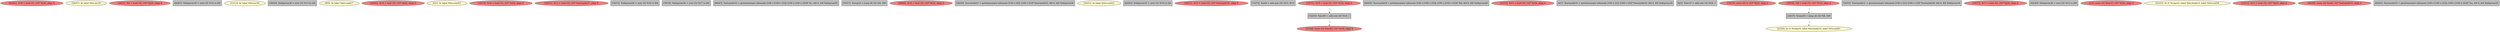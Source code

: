 
digraph G {


node1553 [fillcolor=lightcoral,label="[60/61]  %18 = load i32, i32* %j20, align 4",shape=ellipse,style=filled ]
node1550 [fillcolor=lemonchiffon,label="[56/57]  br label %for.inc39",shape=ellipse,style=filled ]
node1576 [fillcolor=lightcoral,label="[30/31]  %9 = load i32, i32* %j20, align 4",shape=ellipse,style=filled ]
node1547 [fillcolor=grey,label="[66/67]  %idxprom30 = sext i32 %14 to i64",shape=rectangle,style=filled ]
node1551 [fillcolor=lemonchiffon,label="[12/13]  br label %for.inc36",shape=ellipse,style=filled ]
node1549 [fillcolor=grey,label="[58/59]  %idxprom28 = sext i32 %13 to i64",shape=rectangle,style=filled ]
node1540 [fillcolor=lemonchiffon,label="[8/9]  br label %for.cond17",shape=ellipse,style=filled ]
node1556 [fillcolor=lightcoral,label="[44/45]  %14 = load i32, i32* %j20, align 4",shape=ellipse,style=filled ]
node1558 [fillcolor=lemonchiffon,label="[0/1]  br label %for.cond21",shape=ellipse,style=filled ]
node1541 [fillcolor=lightcoral,label="[18/19]  %10 = load i32, i32* %i16, align 4",shape=ellipse,style=filled ]
node1542 [fillcolor=lightcoral,label="[20/21]  %12 = load i32, i32* %arrayidx27, align 4",shape=ellipse,style=filled ]
node1546 [fillcolor=grey,label="[14/15]  %idxprom24 = sext i32 %10 to i64",shape=rectangle,style=filled ]
node1544 [fillcolor=grey,label="[78/79]  %idxprom34 = sext i32 %17 to i64",shape=rectangle,style=filled ]
node1571 [fillcolor=grey,label="[46/47]  %arrayidx33 = getelementptr inbounds [100 x [100 x i32]], [100 x [100 x i32]]* %c, i64 0, i64 %idxprom32",shape=rectangle,style=filled ]
node1543 [fillcolor=grey,label="[16/17]  %cmp22 = icmp slt i32 %9, 100",shape=rectangle,style=filled ]
node1545 [fillcolor=lightcoral,label="[68/69]  %16 = load i32, i32* %i16, align 4",shape=ellipse,style=filled ]
node1575 [fillcolor=grey,label="[28/29]  %arrayidx27 = getelementptr inbounds [100 x i32], [100 x i32]* %arrayidx25, i64 0, i64 %idxprom26",shape=rectangle,style=filled ]
node1554 [fillcolor=lemonchiffon,label="[50/51]  br label %for.cond21",shape=ellipse,style=filled ]
node1552 [fillcolor=grey,label="[62/63]  %idxprom32 = sext i32 %16 to i64",shape=rectangle,style=filled ]
node1559 [fillcolor=lightcoral,label="[36/37]  %15 = load i32, i32* %arrayidx31, align 4",shape=ellipse,style=filled ]
node1567 [fillcolor=grey,label="[72/73]  %add = add nsw i32 %12, %15",shape=rectangle,style=filled ]
node1560 [fillcolor=grey,label="[32/35]  %inc40 = add nsw i32 %19, 1",shape=rectangle,style=filled ]
node1548 [fillcolor=grey,label="[64/65]  %arrayidx29 = getelementptr inbounds [100 x [100 x i32]], [100 x [100 x i32]]* %b, i64 0, i64 %idxprom28",shape=rectangle,style=filled ]
node1561 [fillcolor=lightcoral,label="[52/53]  %13 = load i32, i32* %i16, align 4",shape=ellipse,style=filled ]
node1563 [fillcolor=grey,label="[6/7]  %arrayidx35 = getelementptr inbounds [100 x i32], [100 x i32]* %arrayidx33, i64 0, i64 %idxprom34",shape=rectangle,style=filled ]
node1562 [fillcolor=grey,label="[4/5]  %inc37 = add nsw i32 %18, 1",shape=rectangle,style=filled ]
node1565 [fillcolor=lightcoral,label="[74/75]  store i32 0, i32* %j20, align 4",shape=ellipse,style=filled ]
node1578 [fillcolor=lemonchiffon,label="[25/26]  br i1 %cmp18, label %for.body19, label %for.end41",shape=ellipse,style=filled ]
node1577 [fillcolor=grey,label="[54/55]  %arrayidx31 = getelementptr inbounds [100 x i32], [100 x i32]* %arrayidx29, i64 0, i64 %idxprom30",shape=rectangle,style=filled ]
node1564 [fillcolor=lightcoral,label="[76/77]  %17 = load i32, i32* %j20, align 4",shape=ellipse,style=filled ]
node1566 [fillcolor=grey,label="[42/43]  %idxprom26 = sext i32 %11 to i64",shape=rectangle,style=filled ]
node1555 [fillcolor=lightcoral,label="[2/3]  store i32 %inc37, i32* %j20, align 4",shape=ellipse,style=filled ]
node1568 [fillcolor=lightcoral,label="[70/71]  %19 = load i32, i32* %i16, align 4",shape=ellipse,style=filled ]
node1579 [fillcolor=lemonchiffon,label="[22/23]  br i1 %cmp22, label %for.body23, label %for.end38",shape=ellipse,style=filled ]
node1569 [fillcolor=lightcoral,label="[10/11]  %11 = load i32, i32* %j20, align 4",shape=ellipse,style=filled ]
node1570 [fillcolor=lightcoral,label="[48/49]  store i32 %add, i32* %arrayidx35, align 4",shape=ellipse,style=filled ]
node1572 [fillcolor=grey,label="[24/27]  %cmp18 = icmp slt i32 %8, 100",shape=rectangle,style=filled ]
node1557 [fillcolor=lightcoral,label="[33/34]  store i32 %inc40, i32* %i16, align 4",shape=ellipse,style=filled ]
node1573 [fillcolor=grey,label="[40/41]  %arrayidx25 = getelementptr inbounds [100 x [100 x i32]], [100 x [100 x i32]]* %a, i64 0, i64 %idxprom24",shape=rectangle,style=filled ]
node1574 [fillcolor=lightcoral,label="[38/39]  %8 = load i32, i32* %i16, align 4",shape=ellipse,style=filled ]

node1572->node1578 [style=dotted,color=forestgreen,label="T",fontcolor=forestgreen ]
node1568->node1560 [style=dotted,color=forestgreen,label="T",fontcolor=forestgreen ]
node1560->node1557 [style=dotted,color=forestgreen,label="T",fontcolor=forestgreen ]
node1574->node1572 [style=dotted,color=forestgreen,label="T",fontcolor=forestgreen ]


}
